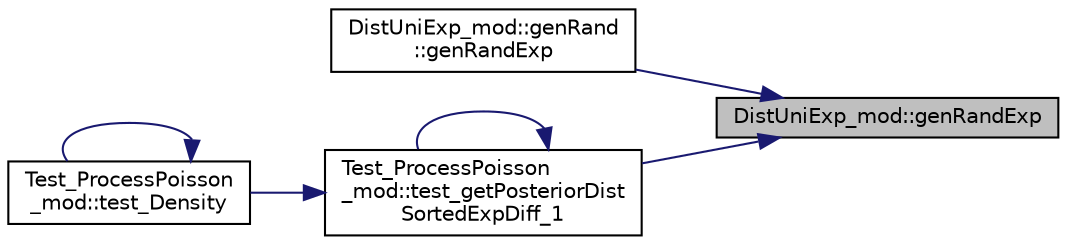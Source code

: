 digraph "DistUniExp_mod::genRandExp"
{
 // LATEX_PDF_SIZE
  edge [fontname="Helvetica",fontsize="10",labelfontname="Helvetica",labelfontsize="10"];
  node [fontname="Helvetica",fontsize="10",shape=record];
  rankdir="RL";
  Node1 [label="DistUniExp_mod::genRandExp",height=0.2,width=0.4,color="black", fillcolor="grey75", style="filled", fontcolor="black",tooltip="Return a random Exponential-distributed value whose inverse mean is given as input."];
  Node1 -> Node2 [dir="back",color="midnightblue",fontsize="10",style="solid",fontname="Helvetica"];
  Node2 [label="DistUniExp_mod::genRand\l::genRandExp",height=0.2,width=0.4,color="black", fillcolor="white", style="filled",URL="$interfaceDistUniExp__mod_1_1genRand.html#a1248299905d4cf054b93671c0bbe29b4",tooltip="Return a random Exponential-distributed value whose inverse mean is given as input."];
  Node1 -> Node3 [dir="back",color="midnightblue",fontsize="10",style="solid",fontname="Helvetica"];
  Node3 [label="Test_ProcessPoisson\l_mod::test_getPosteriorDist\lSortedExpDiff_1",height=0.2,width=0.4,color="black", fillcolor="white", style="filled",URL="$namespaceTest__ProcessPoisson__mod.html#a350ccc9be0b06e4713316b4baf93053c",tooltip="Test getPosteriorDistSortedExpDiff() with a uniform cubic distribution."];
  Node3 -> Node4 [dir="back",color="midnightblue",fontsize="10",style="solid",fontname="Helvetica"];
  Node4 [label="Test_ProcessPoisson\l_mod::test_Density",height=0.2,width=0.4,color="black", fillcolor="white", style="filled",URL="$namespaceTest__ProcessPoisson__mod.html#a1c8a50b77b50ad3855e935f500a0d8d3",tooltip=" "];
  Node4 -> Node4 [dir="back",color="midnightblue",fontsize="10",style="solid",fontname="Helvetica"];
  Node3 -> Node3 [dir="back",color="midnightblue",fontsize="10",style="solid",fontname="Helvetica"];
}
